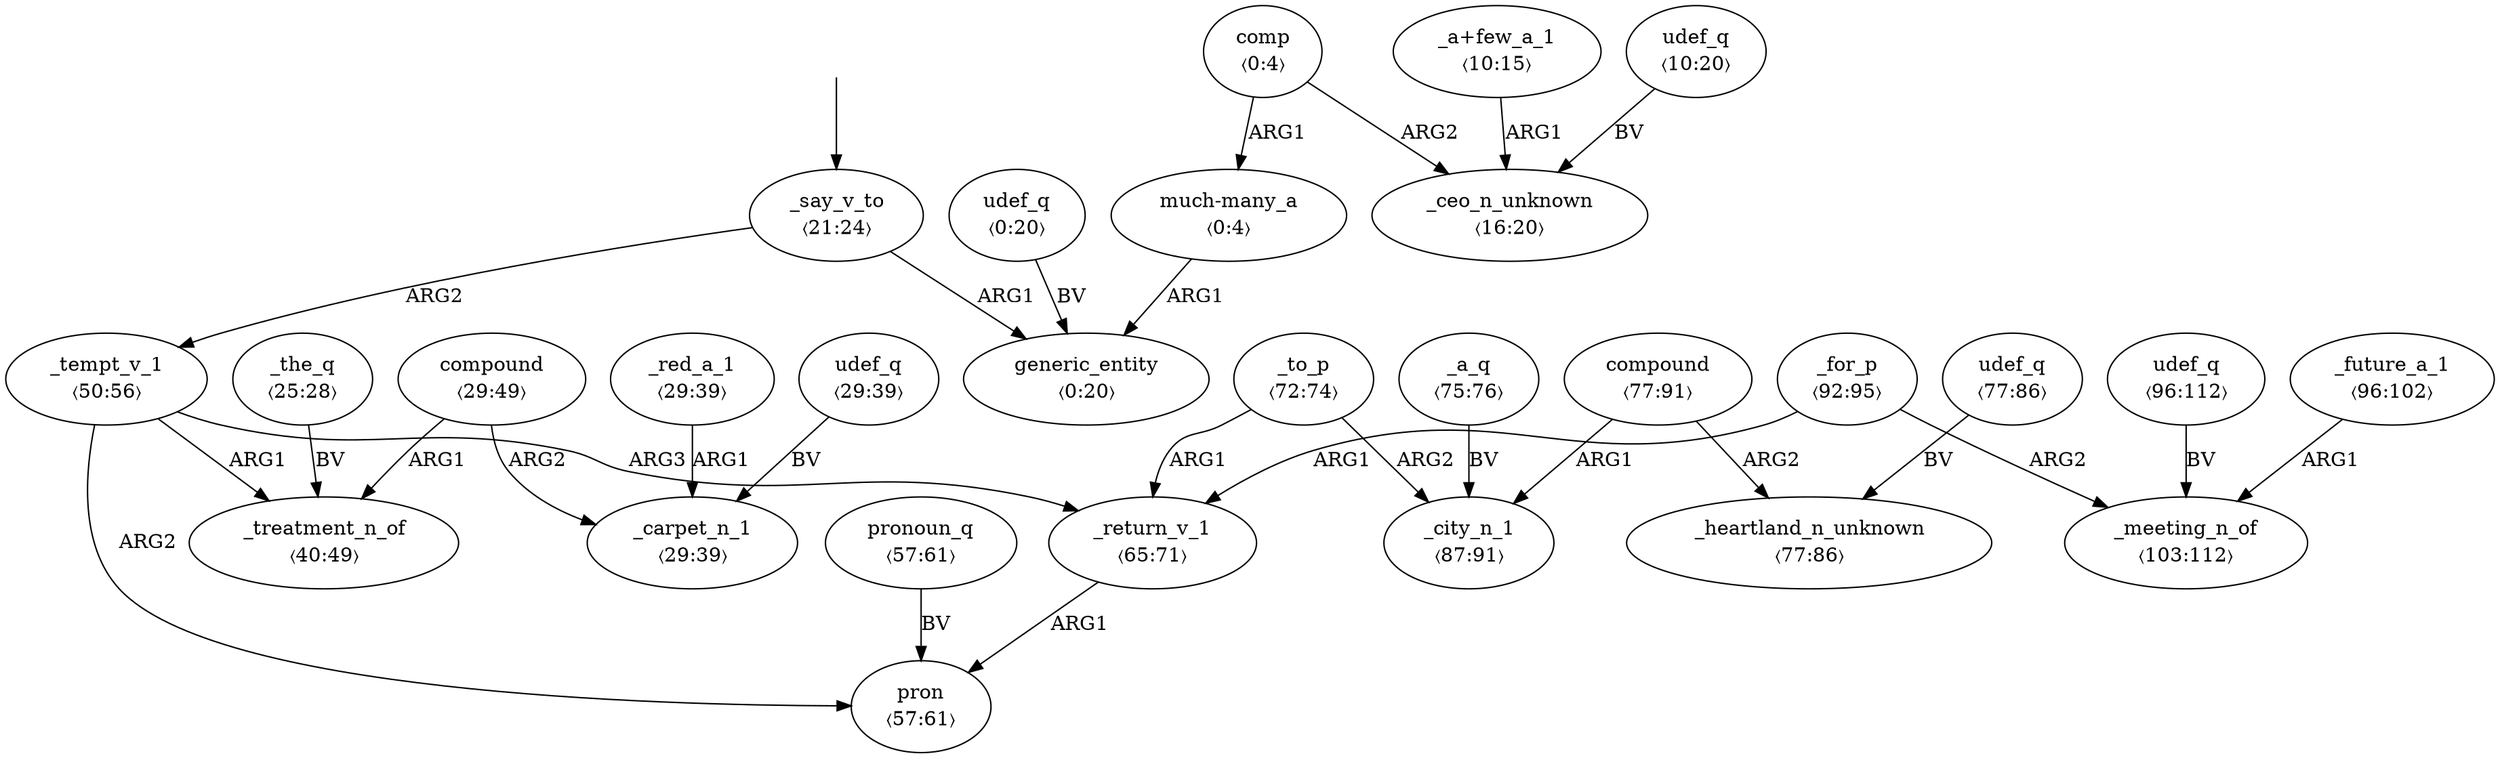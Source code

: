 digraph "20010019" {
  top [ style=invis ];
  top -> 7;
  0 [ label=<<table align="center" border="0" cellspacing="0"><tr><td colspan="2">generic_entity</td></tr><tr><td colspan="2">〈0:20〉</td></tr></table>> ];
  1 [ label=<<table align="center" border="0" cellspacing="0"><tr><td colspan="2">udef_q</td></tr><tr><td colspan="2">〈0:20〉</td></tr></table>> ];
  2 [ label=<<table align="center" border="0" cellspacing="0"><tr><td colspan="2">much-many_a</td></tr><tr><td colspan="2">〈0:4〉</td></tr></table>> ];
  3 [ label=<<table align="center" border="0" cellspacing="0"><tr><td colspan="2">comp</td></tr><tr><td colspan="2">〈0:4〉</td></tr></table>> ];
  4 [ label=<<table align="center" border="0" cellspacing="0"><tr><td colspan="2">udef_q</td></tr><tr><td colspan="2">〈10:20〉</td></tr></table>> ];
  5 [ label=<<table align="center" border="0" cellspacing="0"><tr><td colspan="2">_a+few_a_1</td></tr><tr><td colspan="2">〈10:15〉</td></tr></table>> ];
  6 [ label=<<table align="center" border="0" cellspacing="0"><tr><td colspan="2">_ceo_n_unknown</td></tr><tr><td colspan="2">〈16:20〉</td></tr></table>> ];
  7 [ label=<<table align="center" border="0" cellspacing="0"><tr><td colspan="2">_say_v_to</td></tr><tr><td colspan="2">〈21:24〉</td></tr></table>> ];
  8 [ label=<<table align="center" border="0" cellspacing="0"><tr><td colspan="2">_the_q</td></tr><tr><td colspan="2">〈25:28〉</td></tr></table>> ];
  9 [ label=<<table align="center" border="0" cellspacing="0"><tr><td colspan="2">compound</td></tr><tr><td colspan="2">〈29:49〉</td></tr></table>> ];
  10 [ label=<<table align="center" border="0" cellspacing="0"><tr><td colspan="2">udef_q</td></tr><tr><td colspan="2">〈29:39〉</td></tr></table>> ];
  11 [ label=<<table align="center" border="0" cellspacing="0"><tr><td colspan="2">_red_a_1</td></tr><tr><td colspan="2">〈29:39〉</td></tr></table>> ];
  12 [ label=<<table align="center" border="0" cellspacing="0"><tr><td colspan="2">_carpet_n_1</td></tr><tr><td colspan="2">〈29:39〉</td></tr></table>> ];
  13 [ label=<<table align="center" border="0" cellspacing="0"><tr><td colspan="2">_treatment_n_of</td></tr><tr><td colspan="2">〈40:49〉</td></tr></table>> ];
  14 [ label=<<table align="center" border="0" cellspacing="0"><tr><td colspan="2">_tempt_v_1</td></tr><tr><td colspan="2">〈50:56〉</td></tr></table>> ];
  15 [ label=<<table align="center" border="0" cellspacing="0"><tr><td colspan="2">pron</td></tr><tr><td colspan="2">〈57:61〉</td></tr></table>> ];
  16 [ label=<<table align="center" border="0" cellspacing="0"><tr><td colspan="2">pronoun_q</td></tr><tr><td colspan="2">〈57:61〉</td></tr></table>> ];
  17 [ label=<<table align="center" border="0" cellspacing="0"><tr><td colspan="2">_return_v_1</td></tr><tr><td colspan="2">〈65:71〉</td></tr></table>> ];
  18 [ label=<<table align="center" border="0" cellspacing="0"><tr><td colspan="2">_to_p</td></tr><tr><td colspan="2">〈72:74〉</td></tr></table>> ];
  19 [ label=<<table align="center" border="0" cellspacing="0"><tr><td colspan="2">_a_q</td></tr><tr><td colspan="2">〈75:76〉</td></tr></table>> ];
  20 [ label=<<table align="center" border="0" cellspacing="0"><tr><td colspan="2">compound</td></tr><tr><td colspan="2">〈77:91〉</td></tr></table>> ];
  21 [ label=<<table align="center" border="0" cellspacing="0"><tr><td colspan="2">udef_q</td></tr><tr><td colspan="2">〈77:86〉</td></tr></table>> ];
  22 [ label=<<table align="center" border="0" cellspacing="0"><tr><td colspan="2">_heartland_n_unknown</td></tr><tr><td colspan="2">〈77:86〉</td></tr></table>> ];
  23 [ label=<<table align="center" border="0" cellspacing="0"><tr><td colspan="2">_city_n_1</td></tr><tr><td colspan="2">〈87:91〉</td></tr></table>> ];
  24 [ label=<<table align="center" border="0" cellspacing="0"><tr><td colspan="2">_for_p</td></tr><tr><td colspan="2">〈92:95〉</td></tr></table>> ];
  25 [ label=<<table align="center" border="0" cellspacing="0"><tr><td colspan="2">udef_q</td></tr><tr><td colspan="2">〈96:112〉</td></tr></table>> ];
  26 [ label=<<table align="center" border="0" cellspacing="0"><tr><td colspan="2">_future_a_1</td></tr><tr><td colspan="2">〈96:102〉</td></tr></table>> ];
  27 [ label=<<table align="center" border="0" cellspacing="0"><tr><td colspan="2">_meeting_n_of</td></tr><tr><td colspan="2">〈103:112〉</td></tr></table>> ];
  5 -> 6 [ label="ARG1" ];
  2 -> 0 [ label="ARG1" ];
  20 -> 22 [ label="ARG2" ];
  14 -> 15 [ label="ARG2" ];
  7 -> 0 [ label="ARG1" ];
  4 -> 6 [ label="BV" ];
  7 -> 14 [ label="ARG2" ];
  20 -> 23 [ label="ARG1" ];
  10 -> 12 [ label="BV" ];
  24 -> 27 [ label="ARG2" ];
  1 -> 0 [ label="BV" ];
  17 -> 15 [ label="ARG1" ];
  16 -> 15 [ label="BV" ];
  19 -> 23 [ label="BV" ];
  14 -> 17 [ label="ARG3" ];
  18 -> 23 [ label="ARG2" ];
  3 -> 2 [ label="ARG1" ];
  8 -> 13 [ label="BV" ];
  26 -> 27 [ label="ARG1" ];
  21 -> 22 [ label="BV" ];
  11 -> 12 [ label="ARG1" ];
  18 -> 17 [ label="ARG1" ];
  25 -> 27 [ label="BV" ];
  24 -> 17 [ label="ARG1" ];
  14 -> 13 [ label="ARG1" ];
  3 -> 6 [ label="ARG2" ];
  9 -> 13 [ label="ARG1" ];
  9 -> 12 [ label="ARG2" ];
}

